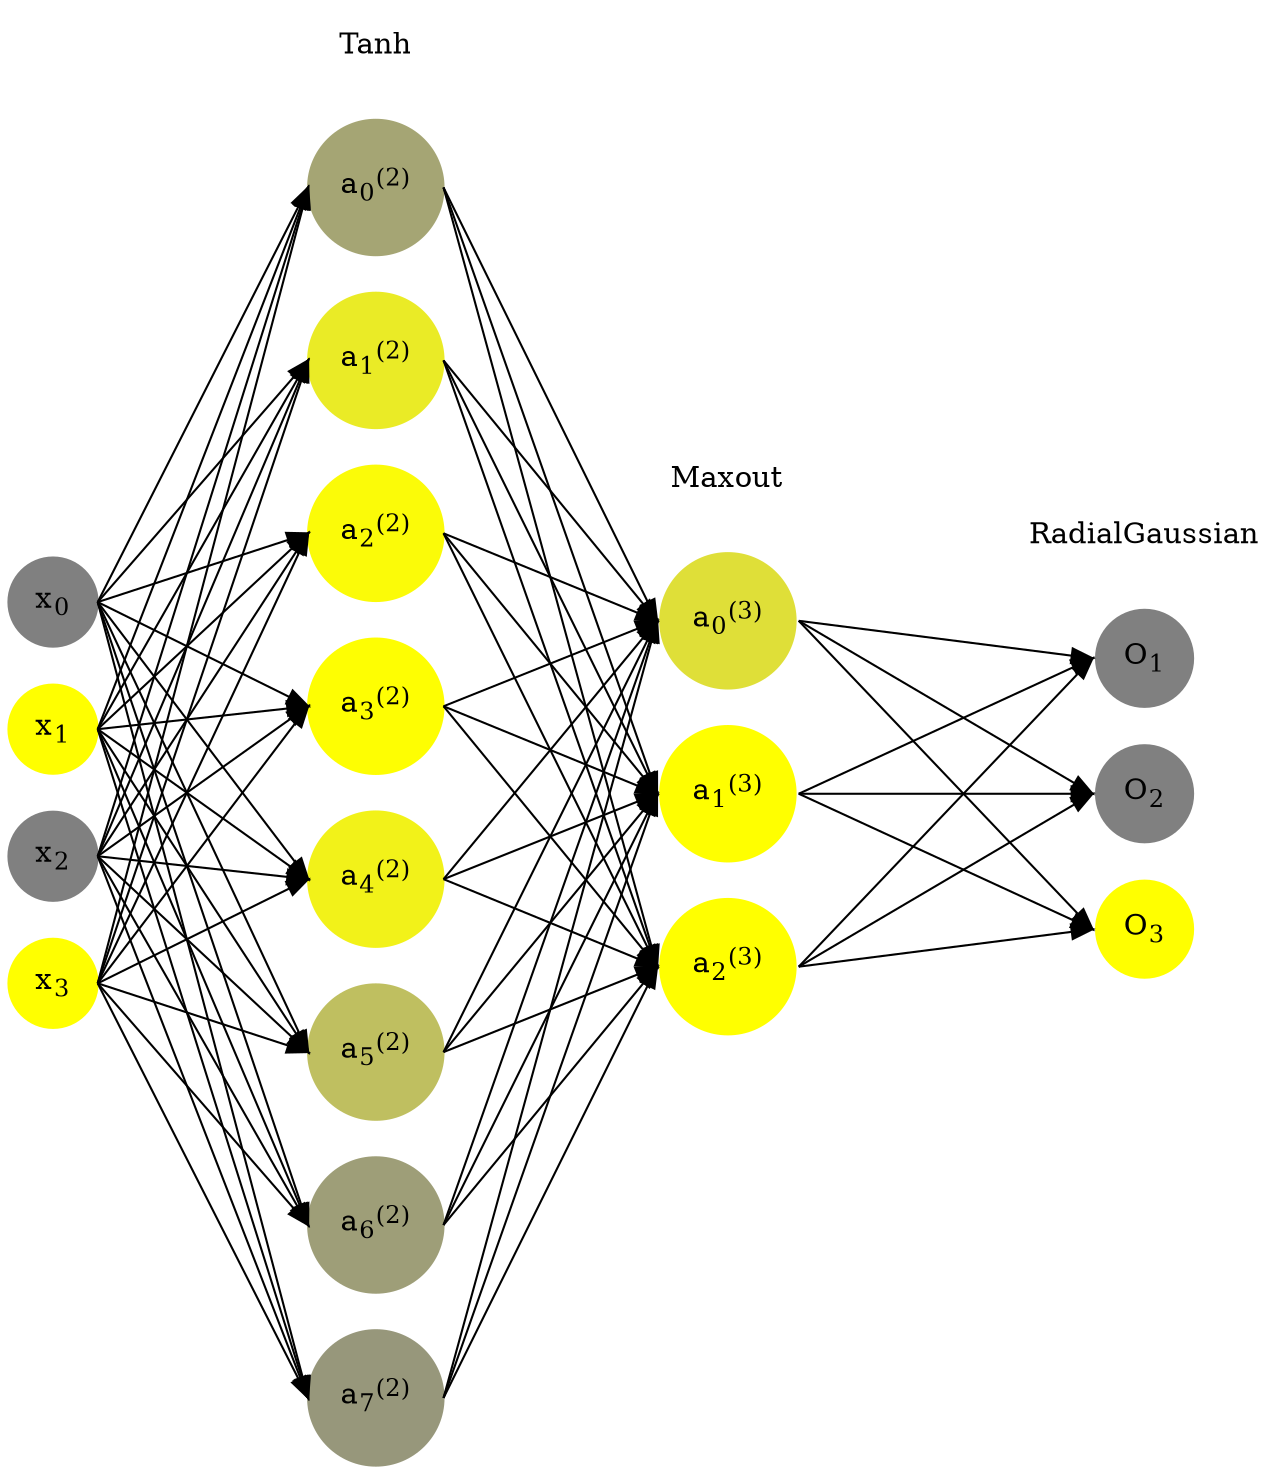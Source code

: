 digraph G {
	rankdir = LR;
	splines=false;
	edge[style=invis];
	ranksep= 1.4;
	{
	node [shape=circle, color="0.1667, 0.0, 0.5", style=filled, fillcolor="0.1667, 0.0, 0.5"];
	x0 [label=<x<sub>0</sub>>];
	}
	{
	node [shape=circle, color="0.1667, 1.0, 1.0", style=filled, fillcolor="0.1667, 1.0, 1.0"];
	x1 [label=<x<sub>1</sub>>];
	}
	{
	node [shape=circle, color="0.1667, 0.0, 0.5", style=filled, fillcolor="0.1667, 0.0, 0.5"];
	x2 [label=<x<sub>2</sub>>];
	}
	{
	node [shape=circle, color="0.1667, 1.0, 1.0", style=filled, fillcolor="0.1667, 1.0, 1.0"];
	x3 [label=<x<sub>3</sub>>];
	}
	{
	node [shape=circle, color="0.1667, 0.296325, 0.648163", style=filled, fillcolor="0.1667, 0.296325, 0.648163"];
	a02 [label=<a<sub>0</sub><sup>(2)</sup>>];
	}
	{
	node [shape=circle, color="0.1667, 0.836254, 0.918127", style=filled, fillcolor="0.1667, 0.836254, 0.918127"];
	a12 [label=<a<sub>1</sub><sup>(2)</sup>>];
	}
	{
	node [shape=circle, color="0.1667, 0.967932, 0.983966", style=filled, fillcolor="0.1667, 0.967932, 0.983966"];
	a22 [label=<a<sub>2</sub><sup>(2)</sup>>];
	}
	{
	node [shape=circle, color="0.1667, 0.989753, 0.994876", style=filled, fillcolor="0.1667, 0.989753, 0.994876"];
	a32 [label=<a<sub>3</sub><sup>(2)</sup>>];
	}
	{
	node [shape=circle, color="0.1667, 0.892741, 0.946370", style=filled, fillcolor="0.1667, 0.892741, 0.946370"];
	a42 [label=<a<sub>4</sub><sup>(2)</sup>>];
	}
	{
	node [shape=circle, color="0.1667, 0.496867, 0.748434", style=filled, fillcolor="0.1667, 0.496867, 0.748434"];
	a52 [label=<a<sub>5</sub><sup>(2)</sup>>];
	}
	{
	node [shape=circle, color="0.1667, 0.234809, 0.617405", style=filled, fillcolor="0.1667, 0.234809, 0.617405"];
	a62 [label=<a<sub>6</sub><sup>(2)</sup>>];
	}
	{
	node [shape=circle, color="0.1667, 0.182484, 0.591242", style=filled, fillcolor="0.1667, 0.182484, 0.591242"];
	a72 [label=<a<sub>7</sub><sup>(2)</sup>>];
	}
	{
	node [shape=circle, color="0.1667, 0.745999, 0.873000", style=filled, fillcolor="0.1667, 0.745999, 0.873000"];
	a03 [label=<a<sub>0</sub><sup>(3)</sup>>];
	}
	{
	node [shape=circle, color="0.1667, 3.384152, 2.192076", style=filled, fillcolor="0.1667, 3.384152, 2.192076"];
	a13 [label=<a<sub>1</sub><sup>(3)</sup>>];
	}
	{
	node [shape=circle, color="0.1667, 3.384152, 2.192076", style=filled, fillcolor="0.1667, 3.384152, 2.192076"];
	a23 [label=<a<sub>2</sub><sup>(3)</sup>>];
	}
	{
	node [shape=circle, color="0.1667, 0.0, 0.5", style=filled, fillcolor="0.1667, 0.0, 0.5"];
	O1 [label=<O<sub>1</sub>>];
	}
	{
	node [shape=circle, color="0.1667, 0.0, 0.5", style=filled, fillcolor="0.1667, 0.0, 0.5"];
	O2 [label=<O<sub>2</sub>>];
	}
	{
	node [shape=circle, color="0.1667, 1.0, 1.0", style=filled, fillcolor="0.1667, 1.0, 1.0"];
	O3 [label=<O<sub>3</sub>>];
	}
	{
	rank=same;
	x0->x1->x2->x3;
	}
	{
	rank=same;
	a02->a12->a22->a32->a42->a52->a62->a72;
	}
	{
	rank=same;
	a03->a13->a23;
	}
	{
	rank=same;
	O1->O2->O3;
	}
	l1 [shape=plaintext,label="Tanh"];
	l1->a02;
	{rank=same; l1;a02};
	l2 [shape=plaintext,label="Maxout"];
	l2->a03;
	{rank=same; l2;a03};
	l3 [shape=plaintext,label="RadialGaussian"];
	l3->O1;
	{rank=same; l3;O1};
edge[style=solid, tailport=e, headport=w];
	{x0;x1;x2;x3} -> {a02;a12;a22;a32;a42;a52;a62;a72};
	{a02;a12;a22;a32;a42;a52;a62;a72} -> {a03;a13;a23};
	{a03;a13;a23} -> {O1,O2,O3};
}